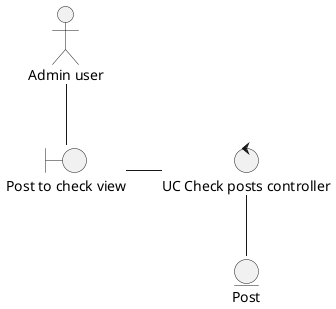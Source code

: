 @startuml verificarPublicaciones
actor "Admin user" as Act
boundary "Post to check view" as view
Act--view
control "UC Check posts controller" as controller
view-r-controller
entity Post as entity
controller--entity
@enduml